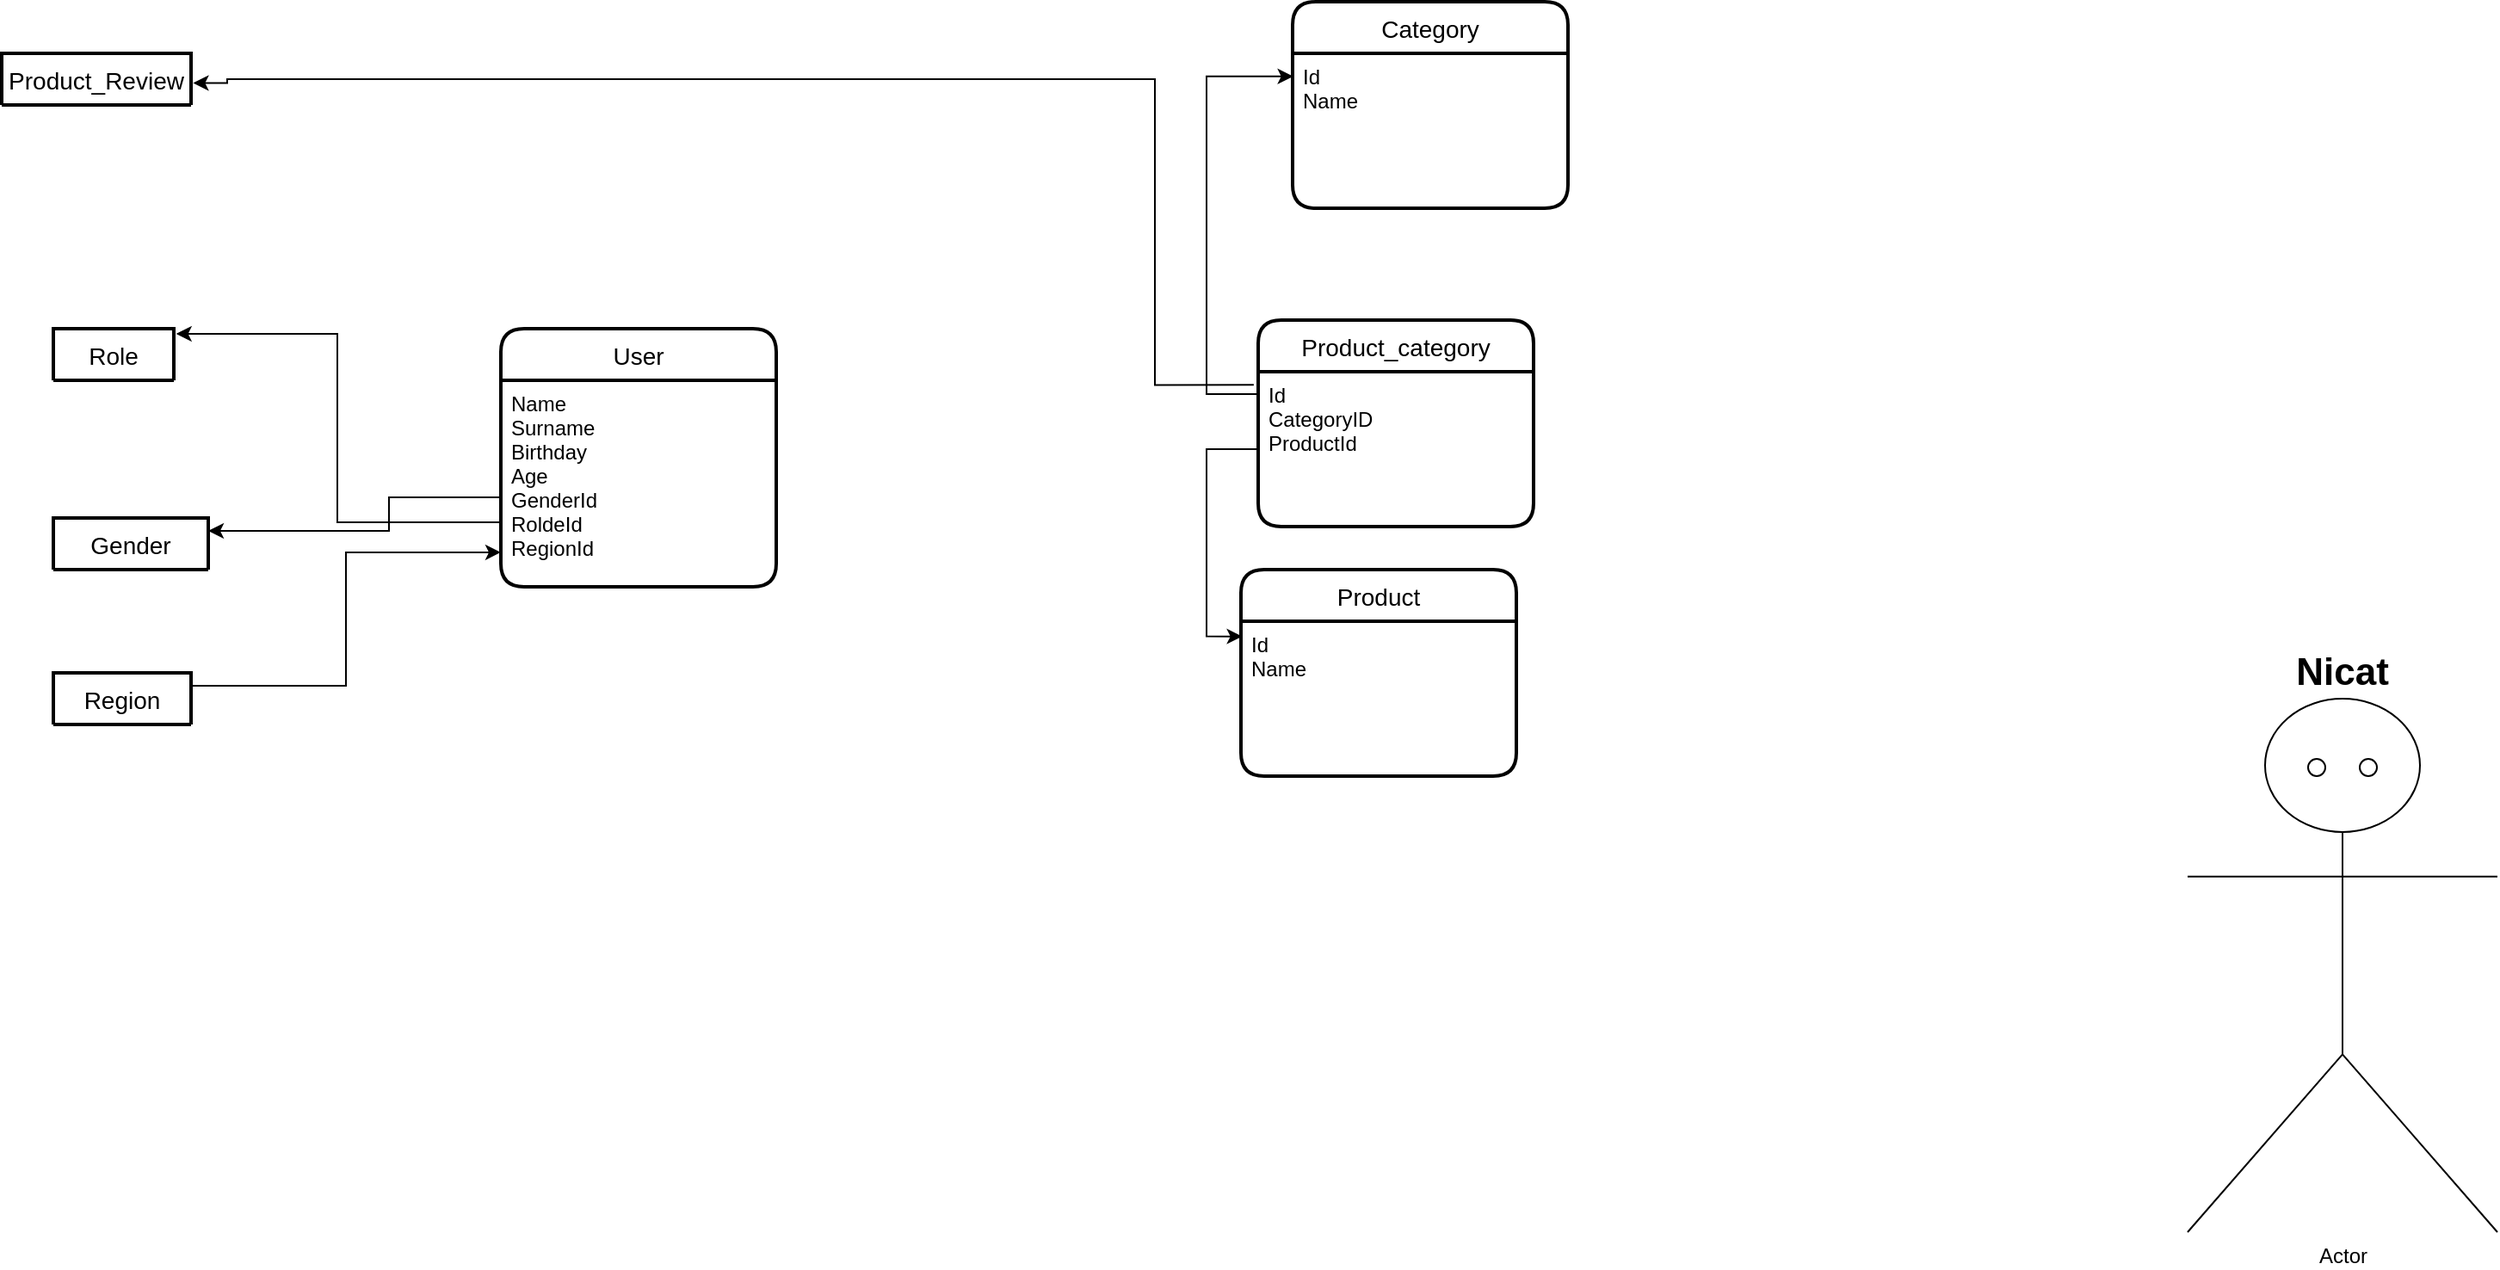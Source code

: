 <mxfile version="20.2.8" type="github">
  <diagram name="Page-1" id="2ca16b54-16f6-2749-3443-fa8db7711227">
    <mxGraphModel dx="748" dy="401" grid="1" gridSize="10" guides="1" tooltips="1" connect="1" arrows="1" fold="1" page="1" pageScale="1" pageWidth="4681" pageHeight="3300" background="none" math="0" shadow="0">
      <root>
        <mxCell id="0" />
        <mxCell id="1" parent="0" />
        <mxCell id="Lx_lRHOu2gnfGisljdU7-14" value="Product" style="swimlane;childLayout=stackLayout;horizontal=1;startSize=30;horizontalStack=0;rounded=1;fontSize=14;fontStyle=0;strokeWidth=2;resizeParent=0;resizeLast=1;shadow=0;dashed=0;align=center;" parent="1" vertex="1">
          <mxGeometry x="730" y="430" width="160" height="120" as="geometry" />
        </mxCell>
        <mxCell id="Lx_lRHOu2gnfGisljdU7-15" value="Id&#xa;Name" style="align=left;strokeColor=none;fillColor=none;spacingLeft=4;fontSize=12;verticalAlign=top;resizable=0;rotatable=0;part=1;" parent="Lx_lRHOu2gnfGisljdU7-14" vertex="1">
          <mxGeometry y="30" width="160" height="90" as="geometry" />
        </mxCell>
        <mxCell id="Ng0ElEHJoM7NORC7TLuu-4" style="edgeStyle=orthogonalEdgeStyle;rounded=0;orthogonalLoop=1;jettySize=auto;html=1;exitX=0;exitY=0.75;exitDx=0;exitDy=0;entryX=1.019;entryY=0.1;entryDx=0;entryDy=0;entryPerimeter=0;" parent="1" source="xBYZ0TqY-IHR42CS338j-1" target="Ng0ElEHJoM7NORC7TLuu-2" edge="1">
          <mxGeometry relative="1" as="geometry" />
        </mxCell>
        <mxCell id="xBYZ0TqY-IHR42CS338j-1" value="User" style="swimlane;childLayout=stackLayout;horizontal=1;startSize=30;horizontalStack=0;rounded=1;fontSize=14;fontStyle=0;strokeWidth=2;resizeParent=0;resizeLast=1;shadow=0;dashed=0;align=center;" parent="1" vertex="1">
          <mxGeometry x="300" y="290" width="160" height="150" as="geometry" />
        </mxCell>
        <mxCell id="xBYZ0TqY-IHR42CS338j-2" value="Name&#xa;Surname&#xa;Birthday&#xa;Age&#xa;GenderId&#xa;RoldeId&#xa;RegionId&#xa;" style="align=left;strokeColor=none;fillColor=none;spacingLeft=4;fontSize=12;verticalAlign=top;resizable=0;rotatable=0;part=1;" parent="xBYZ0TqY-IHR42CS338j-1" vertex="1">
          <mxGeometry y="30" width="160" height="120" as="geometry" />
        </mxCell>
        <mxCell id="xBYZ0TqY-IHR42CS338j-3" value="Gender" style="swimlane;childLayout=stackLayout;horizontal=1;startSize=30;horizontalStack=0;rounded=1;fontSize=14;fontStyle=0;strokeWidth=2;resizeParent=0;resizeLast=1;shadow=0;dashed=0;align=center;" parent="1" vertex="1" collapsed="1">
          <mxGeometry x="40" y="400" width="90" height="30" as="geometry">
            <mxRectangle x="40" y="400" width="160" height="70" as="alternateBounds" />
          </mxGeometry>
        </mxCell>
        <mxCell id="xBYZ0TqY-IHR42CS338j-4" value="Id&#xa;Value" style="align=left;strokeColor=none;fillColor=none;spacingLeft=4;fontSize=12;verticalAlign=top;resizable=0;rotatable=0;part=1;" parent="xBYZ0TqY-IHR42CS338j-3" vertex="1">
          <mxGeometry y="30" width="160" height="40" as="geometry" />
        </mxCell>
        <mxCell id="stfD9on2sdf5tOZbnmYr-1" style="edgeStyle=orthogonalEdgeStyle;rounded=0;orthogonalLoop=1;jettySize=auto;html=1;exitX=-0.002;exitY=0.586;exitDx=0;exitDy=0;entryX=1;entryY=0.25;entryDx=0;entryDy=0;exitPerimeter=0;" parent="1" source="xBYZ0TqY-IHR42CS338j-2" target="xBYZ0TqY-IHR42CS338j-3" edge="1">
          <mxGeometry relative="1" as="geometry">
            <mxPoint x="460" y="110" as="targetPoint" />
            <Array as="points">
              <mxPoint x="300" y="388" />
              <mxPoint x="235" y="388" />
            </Array>
          </mxGeometry>
        </mxCell>
        <mxCell id="Ng0ElEHJoM7NORC7TLuu-1" value="Role" style="swimlane;childLayout=stackLayout;horizontal=1;startSize=30;horizontalStack=0;rounded=1;fontSize=14;fontStyle=0;strokeWidth=2;resizeParent=0;resizeLast=1;shadow=0;dashed=0;align=center;" parent="1" vertex="1" collapsed="1">
          <mxGeometry x="40" y="290" width="70" height="30" as="geometry">
            <mxRectangle x="40" y="290" width="160" height="70" as="alternateBounds" />
          </mxGeometry>
        </mxCell>
        <mxCell id="Ng0ElEHJoM7NORC7TLuu-2" value="Id&#xa;Value" style="align=left;strokeColor=none;fillColor=none;spacingLeft=4;fontSize=12;verticalAlign=top;resizable=0;rotatable=0;part=1;" parent="Ng0ElEHJoM7NORC7TLuu-1" vertex="1">
          <mxGeometry y="30" width="160" height="40" as="geometry" />
        </mxCell>
        <mxCell id="Ng0ElEHJoM7NORC7TLuu-5" value="Region" style="swimlane;childLayout=stackLayout;horizontal=1;startSize=30;horizontalStack=0;rounded=1;fontSize=14;fontStyle=0;strokeWidth=2;resizeParent=0;resizeLast=1;shadow=0;dashed=0;align=center;" parent="1" vertex="1" collapsed="1">
          <mxGeometry x="40" y="490" width="80" height="30" as="geometry">
            <mxRectangle x="40" y="510" width="160" height="70" as="alternateBounds" />
          </mxGeometry>
        </mxCell>
        <mxCell id="Ng0ElEHJoM7NORC7TLuu-6" value="Id&#xa;Value" style="align=left;strokeColor=none;fillColor=none;spacingLeft=4;fontSize=12;verticalAlign=top;resizable=0;rotatable=0;part=1;" parent="Ng0ElEHJoM7NORC7TLuu-5" vertex="1">
          <mxGeometry y="30" width="160" height="40" as="geometry" />
        </mxCell>
        <mxCell id="Ng0ElEHJoM7NORC7TLuu-7" style="edgeStyle=orthogonalEdgeStyle;rounded=0;orthogonalLoop=1;jettySize=auto;html=1;exitX=1;exitY=0.25;exitDx=0;exitDy=0;entryX=0;entryY=0.833;entryDx=0;entryDy=0;entryPerimeter=0;" parent="1" source="Ng0ElEHJoM7NORC7TLuu-6" target="xBYZ0TqY-IHR42CS338j-2" edge="1">
          <mxGeometry relative="1" as="geometry" />
        </mxCell>
        <mxCell id="qgvWfJaStd43X-dEYsdI-1" value="Category" style="swimlane;childLayout=stackLayout;horizontal=1;startSize=30;horizontalStack=0;rounded=1;fontSize=14;fontStyle=0;strokeWidth=2;resizeParent=0;resizeLast=1;shadow=0;dashed=0;align=center;" parent="1" vertex="1">
          <mxGeometry x="760" y="100" width="160" height="120" as="geometry" />
        </mxCell>
        <mxCell id="qgvWfJaStd43X-dEYsdI-2" value="Id&#xa;Name" style="align=left;strokeColor=none;fillColor=none;spacingLeft=4;fontSize=12;verticalAlign=top;resizable=0;rotatable=0;part=1;" parent="qgvWfJaStd43X-dEYsdI-1" vertex="1">
          <mxGeometry y="30" width="160" height="90" as="geometry" />
        </mxCell>
        <mxCell id="qgvWfJaStd43X-dEYsdI-3" value="Product_category" style="swimlane;childLayout=stackLayout;horizontal=1;startSize=30;horizontalStack=0;rounded=1;fontSize=14;fontStyle=0;strokeWidth=2;resizeParent=0;resizeLast=1;shadow=0;dashed=0;align=center;" parent="1" vertex="1">
          <mxGeometry x="740" y="285" width="160" height="120" as="geometry" />
        </mxCell>
        <mxCell id="qgvWfJaStd43X-dEYsdI-4" value="Id&#xa;CategoryID&#xa;ProductId&#xa;" style="align=left;strokeColor=none;fillColor=none;spacingLeft=4;fontSize=12;verticalAlign=top;resizable=0;rotatable=0;part=1;" parent="qgvWfJaStd43X-dEYsdI-3" vertex="1">
          <mxGeometry y="30" width="160" height="90" as="geometry" />
        </mxCell>
        <mxCell id="sqMOtkHlyQWD_esIQW8H-6" style="edgeStyle=orthogonalEdgeStyle;rounded=0;orthogonalLoop=1;jettySize=auto;html=1;entryX=0.002;entryY=0.149;entryDx=0;entryDy=0;entryPerimeter=0;exitX=-0.003;exitY=0.311;exitDx=0;exitDy=0;exitPerimeter=0;" parent="1" source="qgvWfJaStd43X-dEYsdI-4" target="qgvWfJaStd43X-dEYsdI-2" edge="1">
          <mxGeometry relative="1" as="geometry">
            <mxPoint x="670" y="240" as="sourcePoint" />
            <mxPoint x="650" y="60" as="targetPoint" />
            <Array as="points">
              <mxPoint x="710" y="328" />
              <mxPoint x="710" y="143" />
            </Array>
          </mxGeometry>
        </mxCell>
        <mxCell id="sqMOtkHlyQWD_esIQW8H-8" style="edgeStyle=orthogonalEdgeStyle;rounded=0;orthogonalLoop=1;jettySize=auto;html=1;exitX=0;exitY=0.5;exitDx=0;exitDy=0;entryX=0.005;entryY=0.098;entryDx=0;entryDy=0;entryPerimeter=0;" parent="1" source="qgvWfJaStd43X-dEYsdI-4" target="Lx_lRHOu2gnfGisljdU7-15" edge="1">
          <mxGeometry relative="1" as="geometry">
            <mxPoint x="690" y="490" as="targetPoint" />
          </mxGeometry>
        </mxCell>
        <mxCell id="sqMOtkHlyQWD_esIQW8H-10" value="Actor" style="shape=umlActor;verticalLabelPosition=bottom;verticalAlign=top;html=1;outlineConnect=0;" parent="1" vertex="1">
          <mxGeometry x="1280" y="505" width="180" height="310" as="geometry" />
        </mxCell>
        <mxCell id="dHU1rHC7Ym9TqFhZgwqX-1" value="Product_Review" style="swimlane;childLayout=stackLayout;horizontal=1;startSize=30;horizontalStack=0;rounded=1;fontSize=14;fontStyle=0;strokeWidth=2;resizeParent=0;resizeLast=1;shadow=0;dashed=0;align=center;" parent="1" vertex="1" collapsed="1">
          <mxGeometry x="10" y="130" width="110" height="30" as="geometry">
            <mxRectangle x="10" y="130" width="160" height="120" as="alternateBounds" />
          </mxGeometry>
        </mxCell>
        <mxCell id="dHU1rHC7Ym9TqFhZgwqX-2" value="Id&#xa;Star&#xa;Content&#xa;ProductID&#xa;" style="align=left;strokeColor=none;fillColor=none;spacingLeft=4;fontSize=12;verticalAlign=top;resizable=0;rotatable=0;part=1;" parent="dHU1rHC7Ym9TqFhZgwqX-1" vertex="1">
          <mxGeometry y="30" width="160" height="90" as="geometry" />
        </mxCell>
        <mxCell id="dHU1rHC7Ym9TqFhZgwqX-4" style="edgeStyle=orthogonalEdgeStyle;rounded=0;orthogonalLoop=1;jettySize=auto;html=1;entryX=1.011;entryY=0.575;entryDx=0;entryDy=0;entryPerimeter=0;exitX=-0.016;exitY=0.085;exitDx=0;exitDy=0;exitPerimeter=0;" parent="1" target="dHU1rHC7Ym9TqFhZgwqX-2" edge="1" source="qgvWfJaStd43X-dEYsdI-4">
          <mxGeometry relative="1" as="geometry">
            <mxPoint x="730" y="322" as="sourcePoint" />
            <Array as="points">
              <mxPoint x="680" y="323" />
              <mxPoint x="680" y="145" />
              <mxPoint x="141" y="145" />
              <mxPoint x="141" y="147" />
            </Array>
          </mxGeometry>
        </mxCell>
        <mxCell id="XZvPWjoXxoVKy22Qzbwp-1" value="&lt;font style=&quot;font-size: 22px;&quot;&gt;&lt;b&gt;Nicat&lt;/b&gt;&lt;/font&gt;" style="text;html=1;strokeColor=none;fillColor=none;align=center;verticalAlign=middle;whiteSpace=wrap;rounded=0;" vertex="1" parent="1">
          <mxGeometry x="1340" y="475" width="60" height="30" as="geometry" />
        </mxCell>
        <mxCell id="XZvPWjoXxoVKy22Qzbwp-2" value="" style="ellipse;whiteSpace=wrap;html=1;fontSize=22;" vertex="1" parent="1">
          <mxGeometry x="1350" y="540" width="10" height="10" as="geometry" />
        </mxCell>
        <mxCell id="XZvPWjoXxoVKy22Qzbwp-3" value="" style="ellipse;whiteSpace=wrap;html=1;fontSize=22;" vertex="1" parent="1">
          <mxGeometry x="1380" y="540" width="10" height="10" as="geometry" />
        </mxCell>
      </root>
    </mxGraphModel>
  </diagram>
</mxfile>
